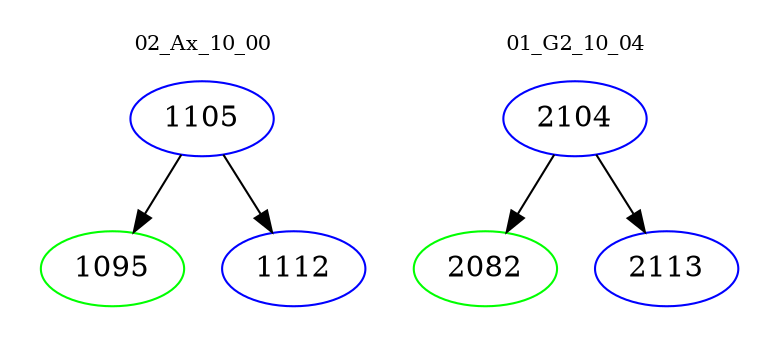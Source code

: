 digraph{
subgraph cluster_0 {
color = white
label = "02_Ax_10_00";
fontsize=10;
T0_1105 [label="1105", color="blue"]
T0_1105 -> T0_1095 [color="black"]
T0_1095 [label="1095", color="green"]
T0_1105 -> T0_1112 [color="black"]
T0_1112 [label="1112", color="blue"]
}
subgraph cluster_1 {
color = white
label = "01_G2_10_04";
fontsize=10;
T1_2104 [label="2104", color="blue"]
T1_2104 -> T1_2082 [color="black"]
T1_2082 [label="2082", color="green"]
T1_2104 -> T1_2113 [color="black"]
T1_2113 [label="2113", color="blue"]
}
}
